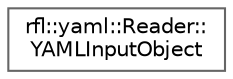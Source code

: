 digraph "类继承关系图"
{
 // LATEX_PDF_SIZE
  bgcolor="transparent";
  edge [fontname=Helvetica,fontsize=10,labelfontname=Helvetica,labelfontsize=10];
  node [fontname=Helvetica,fontsize=10,shape=box,height=0.2,width=0.4];
  rankdir="LR";
  Node0 [id="Node000000",label="rfl::yaml::Reader::\lYAMLInputObject",height=0.2,width=0.4,color="grey40", fillcolor="white", style="filled",URL="$structrfl_1_1yaml_1_1_reader_1_1_y_a_m_l_input_object.html",tooltip=" "];
}
